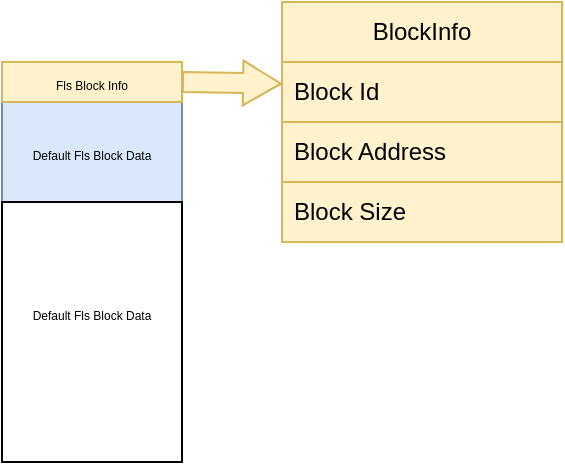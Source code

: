 <mxfile version="22.1.3" type="github">
  <diagram name="第 1 页" id="8-_o1X4CW5Anvpkq5qV0">
    <mxGraphModel dx="268" dy="171" grid="1" gridSize="10" guides="1" tooltips="1" connect="1" arrows="1" fold="1" page="1" pageScale="1" pageWidth="850" pageHeight="1100" math="0" shadow="0">
      <root>
        <mxCell id="0" />
        <mxCell id="1" parent="0" />
        <mxCell id="KvajiqOSdeMXq4DKSErc-1" value="" style="rounded=0;whiteSpace=wrap;html=1;fillColor=#dae8fc;strokeColor=#6c8ebf;" vertex="1" parent="1">
          <mxGeometry x="170" y="60" width="90" height="50" as="geometry" />
        </mxCell>
        <mxCell id="KvajiqOSdeMXq4DKSErc-2" value="" style="rounded=0;whiteSpace=wrap;html=1;" vertex="1" parent="1">
          <mxGeometry x="170" y="110" width="90" height="130" as="geometry" />
        </mxCell>
        <mxCell id="KvajiqOSdeMXq4DKSErc-4" value="" style="rounded=0;whiteSpace=wrap;html=1;fillColor=#fff2cc;strokeColor=#d6b656;" vertex="1" parent="1">
          <mxGeometry x="170" y="40" width="90" height="20" as="geometry" />
        </mxCell>
        <mxCell id="KvajiqOSdeMXq4DKSErc-6" value="&lt;font style=&quot;font-size: 6px;&quot;&gt;Fls Block Info&lt;/font&gt;" style="text;html=1;strokeColor=none;fillColor=none;align=center;verticalAlign=middle;whiteSpace=wrap;rounded=0;labelBackgroundColor=none;fontColor=default;" vertex="1" parent="1">
          <mxGeometry x="195" y="45" width="40" height="10" as="geometry" />
        </mxCell>
        <mxCell id="KvajiqOSdeMXq4DKSErc-7" value="&lt;font style=&quot;font-size: 6px;&quot;&gt;Default Fls Block Data&lt;/font&gt;" style="text;html=1;strokeColor=none;fillColor=none;align=center;verticalAlign=middle;whiteSpace=wrap;rounded=0;labelBackgroundColor=none;" vertex="1" parent="1">
          <mxGeometry x="170" y="80" width="90" height="10" as="geometry" />
        </mxCell>
        <mxCell id="KvajiqOSdeMXq4DKSErc-9" value="&lt;font style=&quot;font-size: 6px;&quot;&gt;Default Fls Block Data&lt;/font&gt;" style="text;html=1;strokeColor=none;fillColor=none;align=center;verticalAlign=middle;whiteSpace=wrap;rounded=0;labelBackgroundColor=none;" vertex="1" parent="1">
          <mxGeometry x="170" y="160" width="90" height="10" as="geometry" />
        </mxCell>
        <mxCell id="KvajiqOSdeMXq4DKSErc-11" value="BlockInfo" style="swimlane;fontStyle=0;childLayout=stackLayout;horizontal=1;startSize=30;horizontalStack=0;resizeParent=1;resizeParentMax=0;resizeLast=0;collapsible=1;marginBottom=0;whiteSpace=wrap;html=1;fillColor=#fff2cc;strokeColor=#d6b656;" vertex="1" parent="1">
          <mxGeometry x="310" y="10" width="140" height="120" as="geometry">
            <mxRectangle x="300" y="10" width="90" height="30" as="alternateBounds" />
          </mxGeometry>
        </mxCell>
        <mxCell id="KvajiqOSdeMXq4DKSErc-14" value="Block Id" style="text;strokeColor=#d6b656;fillColor=#fff2cc;align=left;verticalAlign=middle;spacingLeft=4;spacingRight=4;overflow=hidden;points=[[0,0.5],[1,0.5]];portConstraint=eastwest;rotatable=0;whiteSpace=wrap;html=1;" vertex="1" parent="KvajiqOSdeMXq4DKSErc-11">
          <mxGeometry y="30" width="140" height="30" as="geometry" />
        </mxCell>
        <mxCell id="KvajiqOSdeMXq4DKSErc-12" value="Block Address" style="text;strokeColor=#d6b656;fillColor=#fff2cc;align=left;verticalAlign=middle;spacingLeft=4;spacingRight=4;overflow=hidden;points=[[0,0.5],[1,0.5]];portConstraint=eastwest;rotatable=0;whiteSpace=wrap;html=1;" vertex="1" parent="KvajiqOSdeMXq4DKSErc-11">
          <mxGeometry y="60" width="140" height="30" as="geometry" />
        </mxCell>
        <mxCell id="KvajiqOSdeMXq4DKSErc-13" value="Block Size" style="text;strokeColor=#d6b656;fillColor=#fff2cc;align=left;verticalAlign=middle;spacingLeft=4;spacingRight=4;overflow=hidden;points=[[0,0.5],[1,0.5]];portConstraint=eastwest;rotatable=0;whiteSpace=wrap;html=1;" vertex="1" parent="KvajiqOSdeMXq4DKSErc-11">
          <mxGeometry y="90" width="140" height="30" as="geometry" />
        </mxCell>
        <mxCell id="KvajiqOSdeMXq4DKSErc-15" value="" style="shape=flexArrow;endArrow=classic;html=1;rounded=0;exitX=1;exitY=0.5;exitDx=0;exitDy=0;entryX=0;entryY=0.361;entryDx=0;entryDy=0;entryPerimeter=0;endWidth=11.429;endSize=5.983;fillColor=#fff2cc;strokeColor=#d6b656;" edge="1" parent="1" source="KvajiqOSdeMXq4DKSErc-4" target="KvajiqOSdeMXq4DKSErc-14">
          <mxGeometry width="50" height="50" relative="1" as="geometry">
            <mxPoint x="280" y="100" as="sourcePoint" />
            <mxPoint x="300" y="50" as="targetPoint" />
          </mxGeometry>
        </mxCell>
      </root>
    </mxGraphModel>
  </diagram>
</mxfile>
